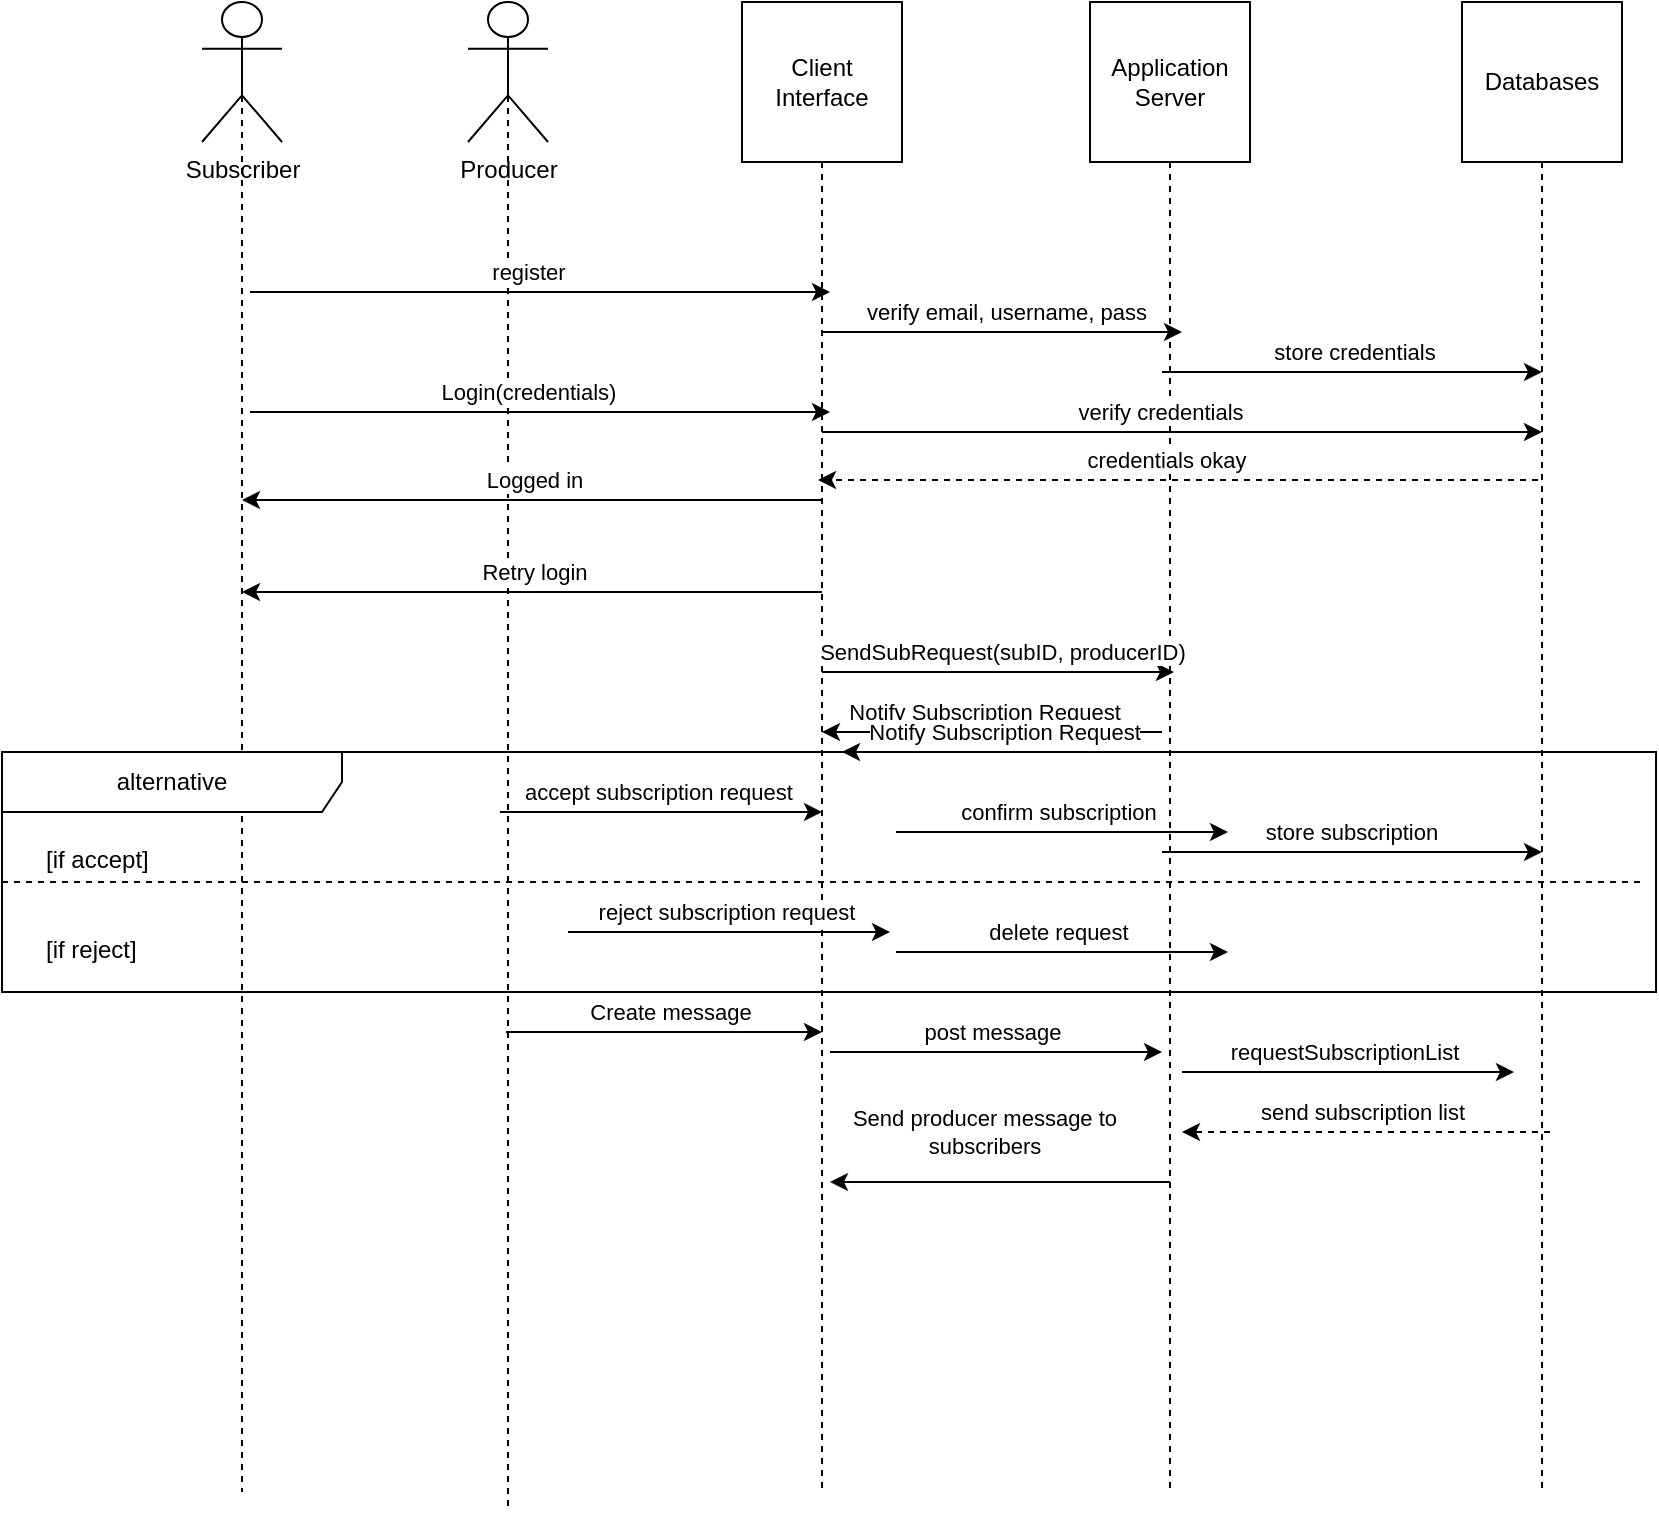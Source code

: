 <mxfile version="22.1.11" type="github" pages="4">
  <diagram id="bdb5152c-0a66-c973-8c05-188d29792f79" name="SD User Habit Checkin">
    <mxGraphModel dx="1114" dy="678" grid="1" gridSize="10" guides="1" tooltips="1" connect="1" arrows="1" fold="1" page="1" pageScale="1" pageWidth="827" pageHeight="1169" math="0" shadow="0">
      <root>
        <mxCell id="0" />
        <mxCell id="1" parent="0" />
        <mxCell id="CJ3yQTCfwZv2Mr52crZ3-5" style="rounded=0;orthogonalLoop=1;jettySize=auto;html=1;exitX=0.5;exitY=0.5;exitDx=0;exitDy=0;exitPerimeter=0;endArrow=none;endFill=0;dashed=1;" edge="1" parent="1" source="eWfQPedU5hzw5fTzZSwC-1">
          <mxGeometry relative="1" as="geometry">
            <mxPoint x="120" y="800" as="targetPoint" />
          </mxGeometry>
        </mxCell>
        <mxCell id="eWfQPedU5hzw5fTzZSwC-1" value="Subscriber" style="shape=umlActor;verticalLabelPosition=bottom;verticalAlign=top;html=1;" parent="1" vertex="1">
          <mxGeometry x="100" y="55" width="40" height="70" as="geometry" />
        </mxCell>
        <mxCell id="CJ3yQTCfwZv2Mr52crZ3-6" style="rounded=0;orthogonalLoop=1;jettySize=auto;html=1;exitX=0.5;exitY=1;exitDx=0;exitDy=0;endArrow=none;endFill=0;dashed=1;" edge="1" parent="1" source="eWfQPedU5hzw5fTzZSwC-2">
          <mxGeometry relative="1" as="geometry">
            <mxPoint x="410" y="800" as="targetPoint" />
          </mxGeometry>
        </mxCell>
        <mxCell id="eWfQPedU5hzw5fTzZSwC-2" value="Client Interface" style="whiteSpace=wrap;html=1;aspect=fixed;" parent="1" vertex="1">
          <mxGeometry x="370" y="55" width="80" height="80" as="geometry" />
        </mxCell>
        <mxCell id="CJ3yQTCfwZv2Mr52crZ3-8" style="rounded=0;orthogonalLoop=1;jettySize=auto;html=1;exitX=0.5;exitY=1;exitDx=0;exitDy=0;endArrow=none;endFill=0;dashed=1;" edge="1" parent="1" source="eWfQPedU5hzw5fTzZSwC-3">
          <mxGeometry relative="1" as="geometry">
            <mxPoint x="584" y="800" as="targetPoint" />
          </mxGeometry>
        </mxCell>
        <mxCell id="eWfQPedU5hzw5fTzZSwC-3" value="Application Server" style="whiteSpace=wrap;html=1;aspect=fixed;" parent="1" vertex="1">
          <mxGeometry x="544" y="55" width="80" height="80" as="geometry" />
        </mxCell>
        <mxCell id="CJ3yQTCfwZv2Mr52crZ3-9" style="rounded=0;orthogonalLoop=1;jettySize=auto;html=1;exitX=0.5;exitY=1;exitDx=0;exitDy=0;endArrow=none;endFill=0;dashed=1;" edge="1" parent="1" source="eWfQPedU5hzw5fTzZSwC-4">
          <mxGeometry relative="1" as="geometry">
            <mxPoint x="770" y="800" as="targetPoint" />
          </mxGeometry>
        </mxCell>
        <mxCell id="eWfQPedU5hzw5fTzZSwC-4" value="Databases" style="whiteSpace=wrap;html=1;aspect=fixed;" parent="1" vertex="1">
          <mxGeometry x="730" y="55" width="80" height="80" as="geometry" />
        </mxCell>
        <mxCell id="CJ3yQTCfwZv2Mr52crZ3-13" style="rounded=0;orthogonalLoop=1;jettySize=auto;html=1;exitX=0.5;exitY=0.5;exitDx=0;exitDy=0;exitPerimeter=0;endArrow=none;endFill=0;dashed=1;" edge="1" parent="1" source="CJ3yQTCfwZv2Mr52crZ3-14">
          <mxGeometry relative="1" as="geometry">
            <mxPoint x="253" y="810" as="targetPoint" />
          </mxGeometry>
        </mxCell>
        <mxCell id="CJ3yQTCfwZv2Mr52crZ3-14" value="Producer" style="shape=umlActor;verticalLabelPosition=bottom;verticalAlign=top;html=1;" vertex="1" parent="1">
          <mxGeometry x="233" y="55" width="40" height="70" as="geometry" />
        </mxCell>
        <mxCell id="CJ3yQTCfwZv2Mr52crZ3-15" value="" style="endArrow=classic;html=1;rounded=0;" edge="1" parent="1">
          <mxGeometry width="50" height="50" relative="1" as="geometry">
            <mxPoint x="124" y="260" as="sourcePoint" />
            <mxPoint x="414" y="260" as="targetPoint" />
          </mxGeometry>
        </mxCell>
        <mxCell id="CJ3yQTCfwZv2Mr52crZ3-17" value="Login(credentials)" style="edgeLabel;html=1;align=center;verticalAlign=middle;resizable=0;points=[];" vertex="1" connectable="0" parent="CJ3yQTCfwZv2Mr52crZ3-15">
          <mxGeometry x="-0.139" y="-2" relative="1" as="geometry">
            <mxPoint x="14" y="-12" as="offset" />
          </mxGeometry>
        </mxCell>
        <mxCell id="CJ3yQTCfwZv2Mr52crZ3-30" value="" style="endArrow=classic;html=1;rounded=0;dashed=1;" edge="1" parent="1">
          <mxGeometry width="50" height="50" relative="1" as="geometry">
            <mxPoint x="768" y="294" as="sourcePoint" />
            <mxPoint x="408" y="294" as="targetPoint" />
          </mxGeometry>
        </mxCell>
        <mxCell id="CJ3yQTCfwZv2Mr52crZ3-33" value="credentials okay" style="edgeLabel;html=1;align=center;verticalAlign=middle;resizable=0;points=[];" vertex="1" connectable="0" parent="CJ3yQTCfwZv2Mr52crZ3-30">
          <mxGeometry x="0.184" y="-1" relative="1" as="geometry">
            <mxPoint x="27" y="-9" as="offset" />
          </mxGeometry>
        </mxCell>
        <mxCell id="CJ3yQTCfwZv2Mr52crZ3-31" value="" style="endArrow=classic;html=1;rounded=0;" edge="1" parent="1">
          <mxGeometry width="50" height="50" relative="1" as="geometry">
            <mxPoint x="410" y="270" as="sourcePoint" />
            <mxPoint x="770" y="270" as="targetPoint" />
          </mxGeometry>
        </mxCell>
        <mxCell id="CJ3yQTCfwZv2Mr52crZ3-32" value="verify credentials" style="edgeLabel;html=1;align=center;verticalAlign=middle;resizable=0;points=[];" vertex="1" connectable="0" parent="CJ3yQTCfwZv2Mr52crZ3-31">
          <mxGeometry x="-0.139" y="-2" relative="1" as="geometry">
            <mxPoint x="14" y="-12" as="offset" />
          </mxGeometry>
        </mxCell>
        <mxCell id="CJ3yQTCfwZv2Mr52crZ3-35" value="" style="endArrow=classic;html=1;rounded=0;" edge="1" parent="1">
          <mxGeometry width="50" height="50" relative="1" as="geometry">
            <mxPoint x="410" y="304" as="sourcePoint" />
            <mxPoint x="120" y="304" as="targetPoint" />
          </mxGeometry>
        </mxCell>
        <mxCell id="CJ3yQTCfwZv2Mr52crZ3-36" value="Logged in" style="edgeLabel;html=1;align=center;verticalAlign=middle;resizable=0;points=[];" vertex="1" connectable="0" parent="CJ3yQTCfwZv2Mr52crZ3-35">
          <mxGeometry x="0.184" y="-1" relative="1" as="geometry">
            <mxPoint x="27" y="-9" as="offset" />
          </mxGeometry>
        </mxCell>
        <mxCell id="CJ3yQTCfwZv2Mr52crZ3-37" value="" style="endArrow=classic;html=1;rounded=0;" edge="1" parent="1">
          <mxGeometry width="50" height="50" relative="1" as="geometry">
            <mxPoint x="410" y="350" as="sourcePoint" />
            <mxPoint x="120" y="350" as="targetPoint" />
          </mxGeometry>
        </mxCell>
        <mxCell id="CJ3yQTCfwZv2Mr52crZ3-38" value="Retry login" style="edgeLabel;html=1;align=center;verticalAlign=middle;resizable=0;points=[];" vertex="1" connectable="0" parent="CJ3yQTCfwZv2Mr52crZ3-37">
          <mxGeometry x="0.184" y="-1" relative="1" as="geometry">
            <mxPoint x="27" y="-9" as="offset" />
          </mxGeometry>
        </mxCell>
        <mxCell id="CJ3yQTCfwZv2Mr52crZ3-42" value="" style="endArrow=classic;html=1;rounded=0;" edge="1" parent="1">
          <mxGeometry width="50" height="50" relative="1" as="geometry">
            <mxPoint x="410" y="390" as="sourcePoint" />
            <mxPoint x="586" y="390" as="targetPoint" />
          </mxGeometry>
        </mxCell>
        <mxCell id="CJ3yQTCfwZv2Mr52crZ3-43" value="SendSubRequest(subID, producerID)" style="edgeLabel;html=1;align=center;verticalAlign=middle;resizable=0;points=[];" vertex="1" connectable="0" parent="CJ3yQTCfwZv2Mr52crZ3-42">
          <mxGeometry x="-0.139" y="-2" relative="1" as="geometry">
            <mxPoint x="14" y="-12" as="offset" />
          </mxGeometry>
        </mxCell>
        <mxCell id="CJ3yQTCfwZv2Mr52crZ3-45" value="" style="endArrow=classic;html=1;rounded=0;" edge="1" parent="1">
          <mxGeometry width="50" height="50" relative="1" as="geometry">
            <mxPoint x="580" y="480" as="sourcePoint" />
            <mxPoint x="770" y="480" as="targetPoint" />
          </mxGeometry>
        </mxCell>
        <mxCell id="CJ3yQTCfwZv2Mr52crZ3-46" value="store subscription&amp;nbsp;" style="edgeLabel;html=1;align=center;verticalAlign=middle;resizable=0;points=[];" vertex="1" connectable="0" parent="CJ3yQTCfwZv2Mr52crZ3-45">
          <mxGeometry x="-0.139" y="-2" relative="1" as="geometry">
            <mxPoint x="14" y="-12" as="offset" />
          </mxGeometry>
        </mxCell>
        <mxCell id="CJ3yQTCfwZv2Mr52crZ3-54" value="" style="endArrow=classic;html=1;rounded=0;" edge="1" parent="1">
          <mxGeometry width="50" height="50" relative="1" as="geometry">
            <mxPoint x="580" y="420" as="sourcePoint" />
            <mxPoint x="410" y="420" as="targetPoint" />
          </mxGeometry>
        </mxCell>
        <mxCell id="CJ3yQTCfwZv2Mr52crZ3-55" value="Notify Subscription Request" style="edgeLabel;html=1;align=center;verticalAlign=middle;resizable=0;points=[];" vertex="1" connectable="0" parent="CJ3yQTCfwZv2Mr52crZ3-54">
          <mxGeometry x="0.184" y="-1" relative="1" as="geometry">
            <mxPoint x="11" y="-9" as="offset" />
          </mxGeometry>
        </mxCell>
        <mxCell id="CJ3yQTCfwZv2Mr52crZ3-58" value="" style="endArrow=none;html=1;rounded=0;startArrow=classic;startFill=1;endFill=0;" edge="1" parent="1">
          <mxGeometry width="50" height="50" relative="1" as="geometry">
            <mxPoint x="410" y="460" as="sourcePoint" />
            <mxPoint x="249" y="460" as="targetPoint" />
          </mxGeometry>
        </mxCell>
        <mxCell id="CJ3yQTCfwZv2Mr52crZ3-67" value="accept subscription request" style="edgeLabel;html=1;align=center;verticalAlign=middle;resizable=0;points=[];" vertex="1" connectable="0" parent="CJ3yQTCfwZv2Mr52crZ3-58">
          <mxGeometry x="0.027" y="-1" relative="1" as="geometry">
            <mxPoint y="-9" as="offset" />
          </mxGeometry>
        </mxCell>
        <mxCell id="CJ3yQTCfwZv2Mr52crZ3-60" value="alternative" style="shape=umlFrame;whiteSpace=wrap;html=1;pointerEvents=0;recursiveResize=0;container=1;collapsible=0;width=170;" vertex="1" parent="1">
          <mxGeometry y="430" width="827" height="120" as="geometry" />
        </mxCell>
        <mxCell id="CJ3yQTCfwZv2Mr52crZ3-61" value="[if accept]" style="text;html=1;" vertex="1" parent="CJ3yQTCfwZv2Mr52crZ3-60">
          <mxGeometry width="100" height="20" relative="1" as="geometry">
            <mxPoint x="20" y="40" as="offset" />
          </mxGeometry>
        </mxCell>
        <mxCell id="CJ3yQTCfwZv2Mr52crZ3-62" value="[if reject]" style="line;strokeWidth=1;dashed=1;labelPosition=center;verticalLabelPosition=bottom;align=left;verticalAlign=top;spacingLeft=20;spacingTop=15;html=1;whiteSpace=wrap;" vertex="1" parent="CJ3yQTCfwZv2Mr52crZ3-60">
          <mxGeometry y="60" width="820" height="10" as="geometry" />
        </mxCell>
        <mxCell id="CJ3yQTCfwZv2Mr52crZ3-68" value="" style="endArrow=none;html=1;rounded=0;startArrow=classic;startFill=1;endFill=0;" edge="1" parent="CJ3yQTCfwZv2Mr52crZ3-60">
          <mxGeometry width="50" height="50" relative="1" as="geometry">
            <mxPoint x="613" y="40" as="sourcePoint" />
            <mxPoint x="447" y="40" as="targetPoint" />
          </mxGeometry>
        </mxCell>
        <mxCell id="CJ3yQTCfwZv2Mr52crZ3-69" value="confirm subscription" style="edgeLabel;html=1;align=center;verticalAlign=middle;resizable=0;points=[];" vertex="1" connectable="0" parent="CJ3yQTCfwZv2Mr52crZ3-68">
          <mxGeometry x="0.027" y="-1" relative="1" as="geometry">
            <mxPoint y="-9" as="offset" />
          </mxGeometry>
        </mxCell>
        <mxCell id="CJ3yQTCfwZv2Mr52crZ3-71" value="" style="endArrow=none;html=1;rounded=0;startArrow=classic;startFill=1;endFill=0;" edge="1" parent="CJ3yQTCfwZv2Mr52crZ3-60">
          <mxGeometry width="50" height="50" relative="1" as="geometry">
            <mxPoint x="613" y="100" as="sourcePoint" />
            <mxPoint x="447" y="100" as="targetPoint" />
          </mxGeometry>
        </mxCell>
        <mxCell id="CJ3yQTCfwZv2Mr52crZ3-72" value="delete request" style="edgeLabel;html=1;align=center;verticalAlign=middle;resizable=0;points=[];" vertex="1" connectable="0" parent="CJ3yQTCfwZv2Mr52crZ3-71">
          <mxGeometry x="0.027" y="-1" relative="1" as="geometry">
            <mxPoint y="-9" as="offset" />
          </mxGeometry>
        </mxCell>
        <mxCell id="CJ3yQTCfwZv2Mr52crZ3-73" value="" style="endArrow=none;html=1;rounded=0;startArrow=classic;startFill=1;endFill=0;" edge="1" parent="CJ3yQTCfwZv2Mr52crZ3-60">
          <mxGeometry width="50" height="50" relative="1" as="geometry">
            <mxPoint x="444" y="90" as="sourcePoint" />
            <mxPoint x="283" y="90" as="targetPoint" />
          </mxGeometry>
        </mxCell>
        <mxCell id="CJ3yQTCfwZv2Mr52crZ3-74" value="reject subscription request" style="edgeLabel;html=1;align=center;verticalAlign=middle;resizable=0;points=[];" vertex="1" connectable="0" parent="CJ3yQTCfwZv2Mr52crZ3-73">
          <mxGeometry x="0.027" y="-1" relative="1" as="geometry">
            <mxPoint y="-9" as="offset" />
          </mxGeometry>
        </mxCell>
        <mxCell id="CJ3yQTCfwZv2Mr52crZ3-75" value="" style="endArrow=classic;html=1;rounded=0;" edge="1" parent="1">
          <mxGeometry width="50" height="50" relative="1" as="geometry">
            <mxPoint x="252" y="570" as="sourcePoint" />
            <mxPoint x="410" y="570" as="targetPoint" />
          </mxGeometry>
        </mxCell>
        <mxCell id="CJ3yQTCfwZv2Mr52crZ3-76" value="Create message" style="edgeLabel;html=1;align=center;verticalAlign=middle;resizable=0;points=[];" vertex="1" connectable="0" parent="CJ3yQTCfwZv2Mr52crZ3-75">
          <mxGeometry x="-0.139" y="-2" relative="1" as="geometry">
            <mxPoint x="14" y="-12" as="offset" />
          </mxGeometry>
        </mxCell>
        <mxCell id="CJ3yQTCfwZv2Mr52crZ3-77" value="" style="endArrow=none;html=1;rounded=0;startArrow=classic;startFill=1;endFill=0;" edge="1" parent="1">
          <mxGeometry width="50" height="50" relative="1" as="geometry">
            <mxPoint x="580" y="580" as="sourcePoint" />
            <mxPoint x="414" y="580" as="targetPoint" />
          </mxGeometry>
        </mxCell>
        <mxCell id="CJ3yQTCfwZv2Mr52crZ3-78" value="post message" style="edgeLabel;html=1;align=center;verticalAlign=middle;resizable=0;points=[];" vertex="1" connectable="0" parent="CJ3yQTCfwZv2Mr52crZ3-77">
          <mxGeometry x="0.027" y="-1" relative="1" as="geometry">
            <mxPoint y="-9" as="offset" />
          </mxGeometry>
        </mxCell>
        <mxCell id="CJ3yQTCfwZv2Mr52crZ3-79" value="" style="endArrow=none;html=1;rounded=0;startArrow=classic;startFill=1;endFill=0;" edge="1" parent="1">
          <mxGeometry width="50" height="50" relative="1" as="geometry">
            <mxPoint x="756" y="590" as="sourcePoint" />
            <mxPoint x="590" y="590" as="targetPoint" />
          </mxGeometry>
        </mxCell>
        <mxCell id="CJ3yQTCfwZv2Mr52crZ3-80" value="requestSubscriptionList" style="edgeLabel;html=1;align=center;verticalAlign=middle;resizable=0;points=[];" vertex="1" connectable="0" parent="CJ3yQTCfwZv2Mr52crZ3-79">
          <mxGeometry x="0.027" y="-1" relative="1" as="geometry">
            <mxPoint y="-9" as="offset" />
          </mxGeometry>
        </mxCell>
        <mxCell id="CJ3yQTCfwZv2Mr52crZ3-81" value="" style="endArrow=classic;html=1;rounded=0;dashed=1;" edge="1" parent="1">
          <mxGeometry width="50" height="50" relative="1" as="geometry">
            <mxPoint x="774" y="620" as="sourcePoint" />
            <mxPoint x="590" y="620" as="targetPoint" />
          </mxGeometry>
        </mxCell>
        <mxCell id="CJ3yQTCfwZv2Mr52crZ3-82" value="send subscription list" style="edgeLabel;html=1;align=center;verticalAlign=middle;resizable=0;points=[];" vertex="1" connectable="0" parent="CJ3yQTCfwZv2Mr52crZ3-81">
          <mxGeometry x="0.184" y="-1" relative="1" as="geometry">
            <mxPoint x="15" y="-9" as="offset" />
          </mxGeometry>
        </mxCell>
        <mxCell id="CJ3yQTCfwZv2Mr52crZ3-83" value="" style="endArrow=classic;html=1;rounded=0;" edge="1" parent="1">
          <mxGeometry width="50" height="50" relative="1" as="geometry">
            <mxPoint x="590" y="430" as="sourcePoint" />
            <mxPoint x="420" y="430" as="targetPoint" />
          </mxGeometry>
        </mxCell>
        <mxCell id="CJ3yQTCfwZv2Mr52crZ3-84" value="Notify Subscription Request" style="edgeLabel;html=1;align=center;verticalAlign=middle;resizable=0;points=[];" vertex="1" connectable="0" parent="CJ3yQTCfwZv2Mr52crZ3-83">
          <mxGeometry x="0.184" y="-1" relative="1" as="geometry">
            <mxPoint x="11" y="-9" as="offset" />
          </mxGeometry>
        </mxCell>
        <mxCell id="CJ3yQTCfwZv2Mr52crZ3-85" value="" style="endArrow=classic;html=1;rounded=0;" edge="1" parent="1">
          <mxGeometry width="50" height="50" relative="1" as="geometry">
            <mxPoint x="584" y="645" as="sourcePoint" />
            <mxPoint x="414" y="645" as="targetPoint" />
          </mxGeometry>
        </mxCell>
        <mxCell id="CJ3yQTCfwZv2Mr52crZ3-86" value="Send producer message to&lt;br&gt;subscribers" style="edgeLabel;html=1;align=center;verticalAlign=middle;resizable=0;points=[];" vertex="1" connectable="0" parent="CJ3yQTCfwZv2Mr52crZ3-85">
          <mxGeometry x="0.184" y="-1" relative="1" as="geometry">
            <mxPoint x="7" y="-24" as="offset" />
          </mxGeometry>
        </mxCell>
        <mxCell id="CJ3yQTCfwZv2Mr52crZ3-87" value="" style="endArrow=classic;html=1;rounded=0;" edge="1" parent="1">
          <mxGeometry width="50" height="50" relative="1" as="geometry">
            <mxPoint x="124" y="200" as="sourcePoint" />
            <mxPoint x="414" y="200" as="targetPoint" />
          </mxGeometry>
        </mxCell>
        <mxCell id="CJ3yQTCfwZv2Mr52crZ3-88" value="register" style="edgeLabel;html=1;align=center;verticalAlign=middle;resizable=0;points=[];" vertex="1" connectable="0" parent="CJ3yQTCfwZv2Mr52crZ3-87">
          <mxGeometry x="-0.139" y="-2" relative="1" as="geometry">
            <mxPoint x="14" y="-12" as="offset" />
          </mxGeometry>
        </mxCell>
        <mxCell id="CJ3yQTCfwZv2Mr52crZ3-91" value="" style="endArrow=classic;html=1;rounded=0;" edge="1" parent="1">
          <mxGeometry width="50" height="50" relative="1" as="geometry">
            <mxPoint x="410" y="220" as="sourcePoint" />
            <mxPoint x="590" y="220" as="targetPoint" />
          </mxGeometry>
        </mxCell>
        <mxCell id="CJ3yQTCfwZv2Mr52crZ3-92" value="verify email, username, pass" style="edgeLabel;html=1;align=center;verticalAlign=middle;resizable=0;points=[];" vertex="1" connectable="0" parent="CJ3yQTCfwZv2Mr52crZ3-91">
          <mxGeometry x="-0.139" y="-2" relative="1" as="geometry">
            <mxPoint x="14" y="-12" as="offset" />
          </mxGeometry>
        </mxCell>
        <mxCell id="CJ3yQTCfwZv2Mr52crZ3-93" value="" style="endArrow=classic;html=1;rounded=0;" edge="1" parent="1">
          <mxGeometry width="50" height="50" relative="1" as="geometry">
            <mxPoint x="580" y="240" as="sourcePoint" />
            <mxPoint x="770" y="240" as="targetPoint" />
          </mxGeometry>
        </mxCell>
        <mxCell id="CJ3yQTCfwZv2Mr52crZ3-94" value="store credentials" style="edgeLabel;html=1;align=center;verticalAlign=middle;resizable=0;points=[];" vertex="1" connectable="0" parent="CJ3yQTCfwZv2Mr52crZ3-93">
          <mxGeometry x="-0.139" y="-2" relative="1" as="geometry">
            <mxPoint x="14" y="-12" as="offset" />
          </mxGeometry>
        </mxCell>
      </root>
    </mxGraphModel>
  </diagram>
  <diagram id="c7e31d6c-8c93-e1e8-7283-455b5fcfa418" name="displayHabitHistory">
    <mxGraphModel pageWidth="850" pageHeight="1100" fold="1" pageScale="1" math="0" shadow="0">
      <root>
        <mxCell id="0" />
        <mxCell id="1" parent="0" />
        <mxCell id="2750c62718d928d1-2" value="SD displayHabitHistory" style="shape=umlFrame;whiteSpace=wrap;html=1;strokeColor=#000066;fillColor=#FF8000;fontFamily=Tahoma;fontSize=14;fontColor=#000066;align=center;width=160;height=40;" vertex="1" parent="1">
          <mxGeometry x="39" y="38" width="551" height="344" as="geometry" />
        </mxCell>
        <mxCell id="2750c62718d928d1-1" value="" style="shape=umlLifeline;participant=umlActor;perimeter=lifelinePerimeter;whiteSpace=wrap;html=1;container=1;collapsible=0;recursiveResize=0;verticalAlign=top;spacingTop=36;labelBackgroundColor=#ffffff;outlineConnect=0;strokeColor=#000066;fillColor=#FF8000;fontFamily=Tahoma;fontSize=14;fontColor=#000066;" vertex="1" parent="1">
          <mxGeometry x="99" y="138" width="20" height="219" as="geometry" />
        </mxCell>
        <mxCell id="2750c62718d928d1-4" value="User: Person" style="text;html=1;resizable=0;points=[];autosize=1;align=center;verticalAlign=top;spacingTop=-4;fontSize=14;fontFamily=Tahoma;fontColor=#000066;" vertex="1" parent="1">
          <mxGeometry x="90" y="97" width="90" height="20" as="geometry" />
        </mxCell>
        <mxCell id="2750c62718d928d1-5" value="" style="shape=umlLifeline;participant=umlControl;perimeter=lifelinePerimeter;whiteSpace=wrap;html=1;container=1;collapsible=0;recursiveResize=0;verticalAlign=top;spacingTop=36;labelBackgroundColor=#ffffff;outlineConnect=0;strokeColor=#000066;fillColor=#FF8000;fontFamily=Tahoma;fontSize=14;fontColor=#000066;" vertex="1" parent="1">
          <mxGeometry x="209" y="134" width="40" height="223" as="geometry" />
        </mxCell>
        <mxCell id="2750c62718d928d1-3" value="" style="html=1;points=[];perimeter=orthogonalPerimeter;strokeColor=#000066;fillColor=#FF8000;fontFamily=Tahoma;fontSize=10;fontColor=#000066;align=left;" vertex="1" parent="2750c62718d928d1-5">
          <mxGeometry x="15" y="73" width="10" height="137" as="geometry" />
        </mxCell>
        <mxCell id="2750c62718d928d1-11" value="" style="html=1;points=[];perimeter=orthogonalPerimeter;strokeColor=#000066;fillColor=#FF8000;fontFamily=Tahoma;fontSize=10;fontColor=#000066;align=left;" vertex="1" parent="2750c62718d928d1-5">
          <mxGeometry x="20" y="113" width="10" height="40" as="geometry" />
        </mxCell>
        <mxCell id="2750c62718d928d1-12" value="getHabitCheckinID(Habit.HabitHistory.habitCheckins[x])" style="edgeStyle=orthogonalEdgeStyle;html=1;align=left;spacingLeft=2;endArrow=block;rounded=0;strokeColor=#FF8000;fontFamily=Tahoma;fontSize=10;fontColor=#000066;exitX=1.1;exitY=0.1;exitPerimeter=0;fillColor=#ffffff;" edge="1" source="2750c62718d928d1-11" target="2750c62718d928d1-11" parent="2750c62718d928d1-5">
          <mxGeometry relative="1" as="geometry">
            <mxPoint x="25" y="93" as="sourcePoint" />
            <Array as="points">
              <mxPoint x="50" y="117" />
              <mxPoint x="50" y="133" />
            </Array>
          </mxGeometry>
        </mxCell>
        <mxCell id="2750c62718d928d1-15" value="&lt;div style=&quot;text-align: center&quot;&gt;&lt;span&gt;Habit Tracker&amp;nbsp;&lt;/span&gt;&lt;/div&gt;&lt;div style=&quot;text-align: center&quot;&gt;app UI&lt;/div&gt;" style="text;html=1;resizable=0;points=[];autosize=1;align=left;verticalAlign=top;spacingTop=-4;fontSize=14;fontFamily=Tahoma;fontColor=#000066;" vertex="1" parent="1">
          <mxGeometry x="185" y="97" width="100" height="40" as="geometry" />
        </mxCell>
        <mxCell id="2750c62718d928d1-36" value="&lt;div style=&quot;text-align: center&quot;&gt;Data store&lt;/div&gt;" style="text;html=1;resizable=0;points=[];autosize=1;align=center;verticalAlign=top;spacingTop=-4;fontSize=14;fontFamily=Tahoma;fontColor=#000066;" vertex="1" parent="1">
          <mxGeometry x="479" y="97" width="80" height="20" as="geometry" />
        </mxCell>
        <mxCell id="2750c62718d928d1-6" value="view habit history" style="html=1;verticalAlign=bottom;endArrow=block;entryX=0;entryY=0;strokeColor=#FF8000;fontFamily=Tahoma;fontSize=10;fontColor=#000066;" edge="1" source="2750c62718d928d1-1" target="2750c62718d928d1-3" parent="1">
          <mxGeometry relative="1" as="geometry">
            <mxPoint x="154" y="207" as="sourcePoint" />
          </mxGeometry>
        </mxCell>
        <mxCell id="2750c62718d928d1-7" value="" style="html=1;verticalAlign=bottom;endArrow=open;dashed=1;endSize=8;exitX=0;exitY=0.95;strokeColor=#FF8000;fontFamily=Tahoma;fontSize=10;fontColor=#000066;" edge="1" source="2750c62718d928d1-3" target="2750c62718d928d1-1" parent="1">
          <mxGeometry relative="1" as="geometry">
            <mxPoint x="149" y="337" as="targetPoint" />
          </mxGeometry>
        </mxCell>
        <mxCell id="2750c62718d928d1-9" value="displayCheckin(habitCheckinID)" style="html=1;verticalAlign=bottom;endArrow=block;entryX=0;entryY=0;strokeColor=#FF8000;fontFamily=Tahoma;fontSize=10;fontColor=#000066;" edge="1" source="2750c62718d928d1-3" target="2750c62718d928d1-8" parent="1">
          <mxGeometry relative="1" as="geometry">
            <mxPoint x="234" y="747" as="sourcePoint" />
          </mxGeometry>
        </mxCell>
        <mxCell id="2750c62718d928d1-10" value="return" style="html=1;verticalAlign=bottom;endArrow=open;dashed=1;endSize=8;exitX=0;exitY=0.95;strokeColor=#FF8000;fontFamily=Tahoma;fontSize=10;fontColor=#000066;" edge="1" source="2750c62718d928d1-8" target="2750c62718d928d1-3" parent="1">
          <mxGeometry relative="1" as="geometry">
            <mxPoint x="234" y="823" as="targetPoint" />
          </mxGeometry>
        </mxCell>
        <mxCell id="2750c62718d928d1-16" value="habitCheckins[]" style="text;html=1;resizable=0;points=[];autosize=1;align=left;verticalAlign=top;spacingTop=-4;fontSize=10;fontFamily=Tahoma;fontColor=#000066;" vertex="1" parent="1">
          <mxGeometry x="259" y="222" width="80" height="10" as="geometry" />
        </mxCell>
        <mxCell id="2750c62718d928d1-20" value="" style="shape=umlLifeline;participant=umlBoundary;perimeter=lifelinePerimeter;whiteSpace=wrap;html=1;container=1;collapsible=0;recursiveResize=0;verticalAlign=top;spacingTop=36;labelBackgroundColor=#ffffff;outlineConnect=0;fontFamily=Tahoma;fontSize=14;fontColor=#000066;align=center;strokeColor=#000066;fillColor=#FF8000;" vertex="1" parent="1">
          <mxGeometry x="500" y="140" width="46" height="217" as="geometry" />
        </mxCell>
        <mxCell id="2750c62718d928d1-8" value="" style="html=1;points=[];perimeter=orthogonalPerimeter;strokeColor=#000066;fillColor=#FF8000;fontFamily=Tahoma;fontSize=10;fontColor=#000066;align=left;" vertex="1" parent="2750c62718d928d1-20">
          <mxGeometry x="18" y="157" width="10" height="20" as="geometry" />
        </mxCell>
        <mxCell id="2750c62718d928d1-14" value="loop" style="shape=umlFrame;whiteSpace=wrap;html=1;strokeColor=#000066;fillColor=#FF8000;fontFamily=Tahoma;fontSize=10;fontColor=#000066;align=center;width=50;height=20;" vertex="1" parent="1">
          <mxGeometry x="209" y="222" width="330" height="105" as="geometry" />
        </mxCell>
      </root>
    </mxGraphModel>
  </diagram>
  <diagram id="42e40e81-9cd8-ddaa-e727-b1908e2c7c93" name="SD checkin">
    <mxGraphModel pageWidth="850" pageHeight="1100" fold="1" pageScale="1" math="0" shadow="0">
      <root>
        <mxCell id="0" />
        <mxCell id="1" parent="0" />
        <mxCell id="2750c62718d928d1-19" value="&lt;font style=&quot;font-size: 14px&quot;&gt;SD checkin&lt;/font&gt;" style="shape=umlFrame;whiteSpace=wrap;html=1;strokeColor=#000066;fillColor=#FF8000;fontFamily=Tahoma;fontSize=10;fontColor=#000066;align=center;width=100;height=30;" vertex="1" parent="1">
          <mxGeometry x="40" y="40" width="640" height="501" as="geometry" />
        </mxCell>
        <mxCell id="2750c62718d928d1-1" value="" style="shape=umlLifeline;participant=umlActor;perimeter=lifelinePerimeter;whiteSpace=wrap;html=1;container=1;collapsible=0;recursiveResize=0;verticalAlign=top;spacingTop=36;labelBackgroundColor=#ffffff;outlineConnect=0;strokeColor=#000066;fillColor=#FF8000;fontFamily=Tahoma;fontSize=14;fontColor=#000066;" vertex="1" parent="1">
          <mxGeometry x="89" y="122" width="20" height="399" as="geometry" />
        </mxCell>
        <mxCell id="2750c62718d928d1-14" value="" style="html=1;points=[];perimeter=orthogonalPerimeter;strokeColor=#000066;fillColor=#FF8000;fontFamily=Tahoma;fontSize=10;fontColor=#000066;align=center;" vertex="1" parent="2750c62718d928d1-1">
          <mxGeometry x="5" y="143" width="10" height="24" as="geometry" />
        </mxCell>
        <mxCell id="2750c62718d928d1-2" value="User: Person" style="text;html=1;resizable=0;points=[];autosize=1;align=center;verticalAlign=top;spacingTop=-4;fontSize=14;fontFamily=Tahoma;fontColor=#000066;" vertex="1" parent="1">
          <mxGeometry x="80" y="81" width="90" height="20" as="geometry" />
        </mxCell>
        <mxCell id="2750c62718d928d1-3" value="" style="shape=umlLifeline;participant=umlControl;perimeter=lifelinePerimeter;whiteSpace=wrap;html=1;container=1;collapsible=0;recursiveResize=0;verticalAlign=top;spacingTop=36;labelBackgroundColor=#ffffff;outlineConnect=0;strokeColor=#000066;fillColor=#FF8000;fontFamily=Tahoma;fontSize=14;fontColor=#000066;" vertex="1" parent="1">
          <mxGeometry x="199" y="118" width="40" height="403" as="geometry" />
        </mxCell>
        <mxCell id="2750c62718d928d1-11" value="" style="html=1;points=[];perimeter=orthogonalPerimeter;strokeColor=#000066;fillColor=#FF8000;fontFamily=Tahoma;fontSize=14;fontColor=#000066;align=center;" vertex="1" parent="2750c62718d928d1-3">
          <mxGeometry x="15" y="83" width="10" height="287" as="geometry" />
        </mxCell>
        <mxCell id="2750c62718d928d1-17" value="" style="html=1;points=[];perimeter=orthogonalPerimeter;strokeColor=#000066;fillColor=#FF8000;fontFamily=Tahoma;fontSize=10;fontColor=#000066;align=center;" vertex="1" parent="2750c62718d928d1-3">
          <mxGeometry x="20" y="113" width="10" height="67" as="geometry" />
        </mxCell>
        <mxCell id="2750c62718d928d1-18" value="newCheckin()" style="edgeStyle=orthogonalEdgeStyle;html=1;align=left;spacingLeft=2;endArrow=block;rounded=0;strokeColor=#FF8000;fontFamily=Tahoma;fontSize=10;fontColor=#000066;exitX=1.1;exitY=0.025;exitPerimeter=0;entryX=1;entryY=0.957;entryPerimeter=0;" edge="1" source="2750c62718d928d1-17" target="2750c62718d928d1-17" parent="2750c62718d928d1-3">
          <mxGeometry relative="1" as="geometry">
            <mxPoint x="25" y="93" as="sourcePoint" />
            <Array as="points">
              <mxPoint x="31" y="114" />
              <mxPoint x="50" y="114" />
              <mxPoint x="50" y="177" />
            </Array>
          </mxGeometry>
        </mxCell>
        <mxCell id="2750c62718d928d1-4" value="&lt;div style=&quot;text-align: center&quot;&gt;&lt;span&gt;Habit Tracker&amp;nbsp;&lt;/span&gt;&lt;/div&gt;&lt;div style=&quot;text-align: center&quot;&gt;app UI&lt;/div&gt;" style="text;html=1;resizable=0;points=[];autosize=1;align=left;verticalAlign=top;spacingTop=-4;fontSize=14;fontFamily=Tahoma;fontColor=#000066;" vertex="1" parent="1">
          <mxGeometry x="175" y="81" width="100" height="40" as="geometry" />
        </mxCell>
        <mxCell id="2750c62718d928d1-5" value="" style="shape=umlLifeline;participant=umlEntity;perimeter=lifelinePerimeter;whiteSpace=wrap;html=1;container=1;collapsible=0;recursiveResize=0;verticalAlign=top;spacingTop=36;labelBackgroundColor=#ffffff;outlineConnect=0;fontFamily=Tahoma;fontSize=14;fontColor=#000066;align=center;strokeColor=#000066;fillColor=#FF8000;" vertex="1" parent="1">
          <mxGeometry x="480" y="120" width="44" height="401" as="geometry" />
        </mxCell>
        <mxCell id="2750c62718d928d1-6" value="Authentication&amp;nbsp;&lt;div&gt;Service&lt;/div&gt;" style="text;html=1;resizable=0;points=[];autosize=1;align=center;verticalAlign=top;spacingTop=-4;fontSize=14;fontFamily=Tahoma;fontColor=#000066;" vertex="1" parent="1">
          <mxGeometry x="441" y="81" width="110" height="40" as="geometry" />
        </mxCell>
        <mxCell id="2750c62718d928d1-7" value="" style="shape=umlLifeline;participant=umlBoundary;perimeter=lifelinePerimeter;whiteSpace=wrap;html=1;container=1;collapsible=0;recursiveResize=0;verticalAlign=top;spacingTop=36;labelBackgroundColor=#ffffff;outlineConnect=0;fontFamily=Tahoma;fontSize=14;fontColor=#000066;align=center;strokeColor=#000066;fillColor=#FF8000;" vertex="1" parent="1">
          <mxGeometry x="350" y="120" width="49" height="401" as="geometry" />
        </mxCell>
        <mxCell id="2750c62718d928d1-20" value="" style="html=1;points=[];perimeter=orthogonalPerimeter;strokeColor=#000066;fillColor=#FF8000;fontFamily=Tahoma;fontSize=10;fontColor=#000066;align=center;" vertex="1" parent="2750c62718d928d1-7">
          <mxGeometry x="20" y="222" width="10" height="19" as="geometry" />
        </mxCell>
        <mxCell id="2750c62718d928d1-8" value="&lt;div style=&quot;text-align: center&quot;&gt;Data store&lt;/div&gt;" style="text;html=1;resizable=0;points=[];autosize=1;align=center;verticalAlign=top;spacingTop=-4;fontSize=14;fontFamily=Tahoma;fontColor=#000066;" vertex="1" parent="1">
          <mxGeometry x="332" y="81" width="80" height="20" as="geometry" />
        </mxCell>
        <mxCell id="2750c62718d928d1-9" value="" style="shape=umlLifeline;participant=umlActor;perimeter=lifelinePerimeter;whiteSpace=wrap;html=1;container=1;collapsible=0;recursiveResize=0;verticalAlign=top;spacingTop=36;labelBackgroundColor=#ffffff;outlineConnect=0;strokeColor=#000066;fillColor=#FF8000;fontFamily=Tahoma;fontSize=14;fontColor=#000066;align=center;" vertex="1" parent="1">
          <mxGeometry x="591" y="122" width="20" height="399" as="geometry" />
        </mxCell>
        <mxCell id="2750c62718d928d1-23" value="" style="html=1;points=[];perimeter=orthogonalPerimeter;strokeColor=#000066;fillColor=#FF8000;fontFamily=Tahoma;fontSize=10;fontColor=#000066;align=center;" vertex="1" parent="2750c62718d928d1-9">
          <mxGeometry x="5" y="303" width="10" height="11" as="geometry" />
        </mxCell>
        <mxCell id="2750c62718d928d1-10" value="&lt;div style=&quot;text-align: center&quot;&gt;&lt;span&gt;Coach: Person&lt;/span&gt;&lt;/div&gt;" style="text;html=1;resizable=0;points=[];autosize=1;align=left;verticalAlign=top;spacingTop=-4;fontSize=14;fontFamily=Tahoma;fontColor=#000066;" vertex="1" parent="1">
          <mxGeometry x="551" y="81" width="100" height="20" as="geometry" />
        </mxCell>
        <mxCell id="2750c62718d928d1-12" value="&lt;font style=&quot;font-size: 10px;&quot;&gt;habit checkin&lt;/font&gt;" style="html=1;verticalAlign=bottom;endArrow=block;entryX=0;entryY=0;strokeColor=#FF8000;fontFamily=Tahoma;fontSize=10;fontColor=#000066;" edge="1" source="2750c62718d928d1-1" target="2750c62718d928d1-11" parent="1">
          <mxGeometry relative="1" as="geometry">
            <mxPoint x="144" y="201" as="sourcePoint" />
          </mxGeometry>
        </mxCell>
        <mxCell id="2750c62718d928d1-13" value="" style="html=1;verticalAlign=bottom;endArrow=open;dashed=1;endSize=8;exitX=0;exitY=0.95;strokeColor=#FF8000;fontFamily=Tahoma;fontSize=14;fontColor=#000066;" edge="1" source="2750c62718d928d1-11" target="2750c62718d928d1-1" parent="1">
          <mxGeometry relative="1" as="geometry">
            <mxPoint x="144" y="277" as="targetPoint" />
          </mxGeometry>
        </mxCell>
        <mxCell id="2750c62718d928d1-15" value="&lt;font style=&quot;font-size: 10px;&quot;&gt;addComment()&lt;/font&gt;" style="html=1;verticalAlign=bottom;endArrow=block;entryX=1;entryY=0;strokeColor=#FF8000;fontFamily=Tahoma;fontSize=10;fontColor=#000066;" edge="1" source="2750c62718d928d1-17" target="2750c62718d928d1-14" parent="1">
          <mxGeometry relative="1" as="geometry">
            <mxPoint x="164" y="221" as="sourcePoint" />
          </mxGeometry>
        </mxCell>
        <mxCell id="2750c62718d928d1-16" value="Comment" style="html=1;verticalAlign=bottom;endArrow=open;dashed=1;endSize=8;exitX=1;exitY=0.95;strokeColor=#FF8000;fontFamily=Tahoma;fontSize=10;fontColor=#000066;" edge="1" source="2750c62718d928d1-14" target="2750c62718d928d1-17" parent="1">
          <mxGeometry relative="1" as="geometry">
            <mxPoint x="164" y="278" as="targetPoint" />
          </mxGeometry>
        </mxCell>
        <mxCell id="2750c62718d928d1-21" value="saveCheckin(Habit.HabitHistory)" style="html=1;verticalAlign=bottom;endArrow=block;entryX=0;entryY=0;strokeColor=#FF8000;fontFamily=Tahoma;fontSize=10;fontColor=#000066;" edge="1" target="2750c62718d928d1-20" parent="1">
          <mxGeometry relative="1" as="geometry">
            <mxPoint x="224" y="343" as="sourcePoint" />
          </mxGeometry>
        </mxCell>
        <mxCell id="2750c62718d928d1-22" value="" style="html=1;verticalAlign=bottom;endArrow=open;dashed=1;endSize=8;exitX=0;exitY=0.95;strokeColor=#FF8000;fontFamily=Tahoma;fontSize=10;fontColor=#000066;" edge="1" source="2750c62718d928d1-20" parent="1">
          <mxGeometry relative="1" as="geometry">
            <mxPoint x="224" y="361" as="targetPoint" />
          </mxGeometry>
        </mxCell>
        <mxCell id="2750c62718d928d1-24" value="checkinPushNotification(UserID,Habit.HabitHistory.Checkin)" style="html=1;verticalAlign=bottom;endArrow=block;entryX=0;entryY=0;strokeColor=#FF8000;fontFamily=Tahoma;fontSize=10;fontColor=#000066;" edge="1" target="2750c62718d928d1-23" parent="1">
          <mxGeometry relative="1" as="geometry">
            <mxPoint x="224" y="425" as="sourcePoint" />
          </mxGeometry>
        </mxCell>
        <mxCell id="2750c62718d928d1-25" value="" style="html=1;verticalAlign=bottom;endArrow=open;dashed=1;endSize=8;exitX=0;exitY=0.95;strokeColor=#FF8000;fontFamily=Tahoma;fontSize=10;fontColor=#000066;" edge="1" source="2750c62718d928d1-23" parent="1">
          <mxGeometry relative="1" as="geometry">
            <mxPoint x="224" y="435" as="targetPoint" />
          </mxGeometry>
        </mxCell>
        <mxCell id="2750c62718d928d1-26" value="opt" style="shape=umlFrame;whiteSpace=wrap;html=1;strokeColor=#000066;fillColor=#FF8000;fontFamily=Tahoma;fontSize=10;fontColor=#000066;align=center;width=40;height=16;" vertex="1" parent="1">
          <mxGeometry x="90" y="235" width="150" height="56" as="geometry" />
        </mxCell>
        <mxCell id="2750c62718d928d1-27" value="Comment == yes" style="text;html=1;resizable=0;points=[];autosize=1;align=left;verticalAlign=top;spacingTop=-4;fontSize=10;fontFamily=Tahoma;fontColor=#000066;" vertex="1" parent="1">
          <mxGeometry x="130" y="235" width="90" height="10" as="geometry" />
        </mxCell>
        <mxCell id="2750c62718d928d1-29" value="coach != NULL" style="text;html=1;resizable=0;points=[];autosize=1;align=left;verticalAlign=top;spacingTop=-4;fontSize=10;fontFamily=Tahoma;fontColor=#000066;" vertex="1" parent="1">
          <mxGeometry x="260" y="393" width="80" height="10" as="geometry" />
        </mxCell>
        <mxCell id="2750c62718d928d1-32" value="" style="endArrow=none;dashed=1;html=1;strokeColor=#000066;fontFamily=Tahoma;fontSize=10;fontColor=#000066;entryX=1;entryY=0.429;entryPerimeter=0;exitX=0.004;exitY=0.436;exitPerimeter=0;" edge="1" source="2750c62718d928d1-30" target="2750c62718d928d1-30" parent="1">
          <mxGeometry width="50" height="50" relative="1" as="geometry">
            <mxPoint x="80" y="651" as="sourcePoint" />
            <mxPoint x="130" y="601" as="targetPoint" />
          </mxGeometry>
        </mxCell>
        <mxCell id="2750c62718d928d1-30" value="par" style="shape=umlFrame;whiteSpace=wrap;html=1;strokeColor=#000066;fillColor=#FF8000;fontFamily=Tahoma;fontSize=10;fontColor=#000066;align=center;width=40;height=20;" vertex="1" parent="1">
          <mxGeometry x="170" y="319" width="450" height="140" as="geometry" />
        </mxCell>
        <mxCell id="2750c62718d928d1-28" value="opt" style="shape=umlFrame;whiteSpace=wrap;html=1;strokeColor=#000066;fillColor=#FF8000;fontFamily=Tahoma;fontSize=10;fontColor=#000066;align=center;width=50;height=20;" vertex="1" parent="1">
          <mxGeometry x="210" y="393" width="400" height="53" as="geometry" />
        </mxCell>
      </root>
    </mxGraphModel>
  </diagram>
  <diagram id="593f647c-4257-aa96-8231-70a0b84ccef8" name="Lifelines template">
    <mxGraphModel pageWidth="850" pageHeight="1100" fold="1" pageScale="1" math="0" shadow="0">
      <root>
        <mxCell id="0" />
        <mxCell id="1" parent="0" />
        <mxCell id="6f63ef780fc93045-1" value="" style="shape=umlLifeline;participant=umlActor;perimeter=lifelinePerimeter;whiteSpace=wrap;html=1;container=1;collapsible=0;recursiveResize=0;verticalAlign=top;spacingTop=36;labelBackgroundColor=#ffffff;outlineConnect=0;strokeColor=#000066;fillColor=#FF8000;fontFamily=Tahoma;fontSize=14;fontColor=#000066;" vertex="1" parent="1">
          <mxGeometry x="70" y="51" width="20" height="829" as="geometry" />
        </mxCell>
        <mxCell id="6f63ef780fc93045-4" value="User: Person" style="text;html=1;resizable=0;points=[];autosize=1;align=center;verticalAlign=top;spacingTop=-4;fontSize=14;fontFamily=Tahoma;fontColor=#000066;" vertex="1" parent="1">
          <mxGeometry x="43" y="16" width="90" height="20" as="geometry" />
        </mxCell>
        <mxCell id="6f63ef780fc93045-5" value="" style="shape=umlLifeline;participant=umlControl;perimeter=lifelinePerimeter;whiteSpace=wrap;html=1;container=1;collapsible=0;recursiveResize=0;verticalAlign=top;spacingTop=36;labelBackgroundColor=#ffffff;outlineConnect=0;strokeColor=#000066;fillColor=#FF8000;fontFamily=Tahoma;fontSize=14;fontColor=#000066;" vertex="1" parent="1">
          <mxGeometry x="180" y="47" width="40" height="833" as="geometry" />
        </mxCell>
        <mxCell id="6f63ef780fc93045-15" value="&lt;div style=&quot;text-align: center&quot;&gt;&lt;span&gt;Habit Tracker&amp;nbsp;&lt;/span&gt;&lt;/div&gt;&lt;div style=&quot;text-align: center&quot;&gt;app UI&lt;/div&gt;" style="text;html=1;resizable=0;points=[];autosize=1;align=left;verticalAlign=top;spacingTop=-4;fontSize=14;fontFamily=Tahoma;fontColor=#000066;" vertex="1" parent="1">
          <mxGeometry x="156" y="10" width="100" height="40" as="geometry" />
        </mxCell>
        <mxCell id="6f63ef780fc93045-16" value="" style="shape=umlLifeline;participant=umlEntity;perimeter=lifelinePerimeter;whiteSpace=wrap;html=1;container=1;collapsible=0;recursiveResize=0;verticalAlign=top;spacingTop=36;labelBackgroundColor=#ffffff;outlineConnect=0;fontFamily=Tahoma;fontSize=14;fontColor=#000066;align=center;strokeColor=#000066;fillColor=#FF8000;" vertex="1" parent="1">
          <mxGeometry x="455" y="50" width="45" height="830" as="geometry" />
        </mxCell>
        <mxCell id="6f63ef780fc93045-19" value="Authentication&amp;nbsp;&lt;div&gt;Service&lt;/div&gt;" style="text;html=1;resizable=0;points=[];autosize=1;align=center;verticalAlign=top;spacingTop=-4;fontSize=14;fontFamily=Tahoma;fontColor=#000066;" vertex="1" parent="1">
          <mxGeometry x="422" y="10" width="110" height="40" as="geometry" />
        </mxCell>
        <mxCell id="6f63ef780fc93045-20" value="" style="shape=umlLifeline;participant=umlBoundary;perimeter=lifelinePerimeter;whiteSpace=wrap;html=1;container=1;collapsible=0;recursiveResize=0;verticalAlign=top;spacingTop=36;labelBackgroundColor=#ffffff;outlineConnect=0;fontFamily=Tahoma;fontSize=14;fontColor=#000066;align=center;strokeColor=#000066;fillColor=#FF8000;" vertex="1" parent="1">
          <mxGeometry x="330" y="49" width="50" height="830" as="geometry" />
        </mxCell>
        <mxCell id="6f63ef780fc93045-35" value="&lt;div style=&quot;text-align: center&quot;&gt;Data store&lt;/div&gt;" style="text;html=1;resizable=0;points=[];autosize=1;align=center;verticalAlign=top;spacingTop=-4;fontSize=14;fontFamily=Tahoma;fontColor=#000066;" vertex="1" parent="1">
          <mxGeometry x="313" y="10" width="80" height="20" as="geometry" />
        </mxCell>
        <mxCell id="6f63ef780fc93045-36" value="" style="shape=umlLifeline;participant=umlActor;perimeter=lifelinePerimeter;whiteSpace=wrap;html=1;container=1;collapsible=0;recursiveResize=0;verticalAlign=top;spacingTop=36;labelBackgroundColor=#ffffff;outlineConnect=0;strokeColor=#000066;fillColor=#FF8000;fontFamily=Tahoma;fontSize=14;fontColor=#000066;align=center;" vertex="1" parent="1">
          <mxGeometry x="578" y="51" width="20" height="819" as="geometry" />
        </mxCell>
        <mxCell id="6f63ef780fc93045-37" value="&lt;div style=&quot;text-align: center&quot;&gt;&lt;span&gt;Coach: Person&lt;/span&gt;&lt;/div&gt;" style="text;html=1;resizable=0;points=[];autosize=1;align=left;verticalAlign=top;spacingTop=-4;fontSize=14;fontFamily=Tahoma;fontColor=#000066;" vertex="1" parent="1">
          <mxGeometry x="538" y="10" width="100" height="20" as="geometry" />
        </mxCell>
      </root>
    </mxGraphModel>
  </diagram>
</mxfile>

